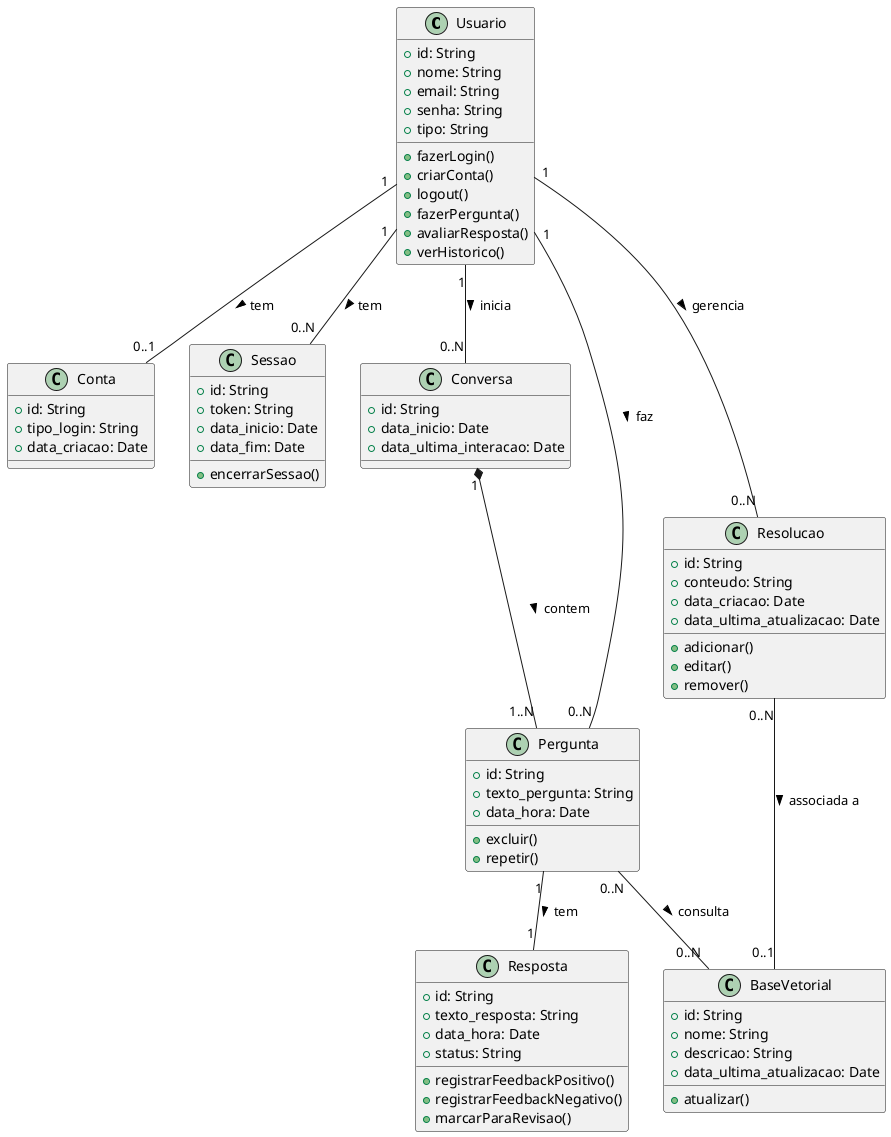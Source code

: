 @startuml

class Usuario {
  + id: String
  + nome: String
  + email: String
  + senha: String
  + tipo: String
  + fazerLogin()
  + criarConta()
  + logout()
  + fazerPergunta()
  + avaliarResposta()
  + verHistorico()
}

class Conta {
  + id: String
  + tipo_login: String
  + data_criacao: Date
}

class Sessao {
  + id: String
  + token: String
  + data_inicio: Date
  + data_fim: Date
  + encerrarSessao()
}

class Conversa {
  + id: String
  + data_inicio: Date
  + data_ultima_interacao: Date
}

class Pergunta {
  + id: String
  + texto_pergunta: String
  + data_hora: Date
  + excluir()
  + repetir()
}

class Resposta {
  + id: String
  + texto_resposta: String
  + data_hora: Date
  + status: String
  + registrarFeedbackPositivo()
  + registrarFeedbackNegativo()
  + marcarParaRevisao()
}

class Resolucao {
  + id: String
  + conteudo: String
  + data_criacao: Date
  + data_ultima_atualizacao: Date
  + adicionar()
  + editar()
  + remover()
}

class BaseVetorial {
  + id: String
  + nome: String
  + descricao: String
  + data_ultima_atualizacao: Date
  + atualizar()
}

Usuario "1" -- "0..1" Conta : tem >
Usuario "1" -- "0..N" Sessao : tem >
Usuario "1" -- "0..N" Conversa : inicia >
Usuario "1" -- "0..N" Pergunta : faz >
Usuario "1" -- "0..N" Resolucao : gerencia >

Conversa "1" *-- "1..N" Pergunta : contem >
Pergunta "1" -- "1" Resposta : tem >

Resolucao "0..N" -- "0..1" BaseVetorial : associada a >
Pergunta "0..N" -- "0..N" BaseVetorial : consulta >

@enduml

